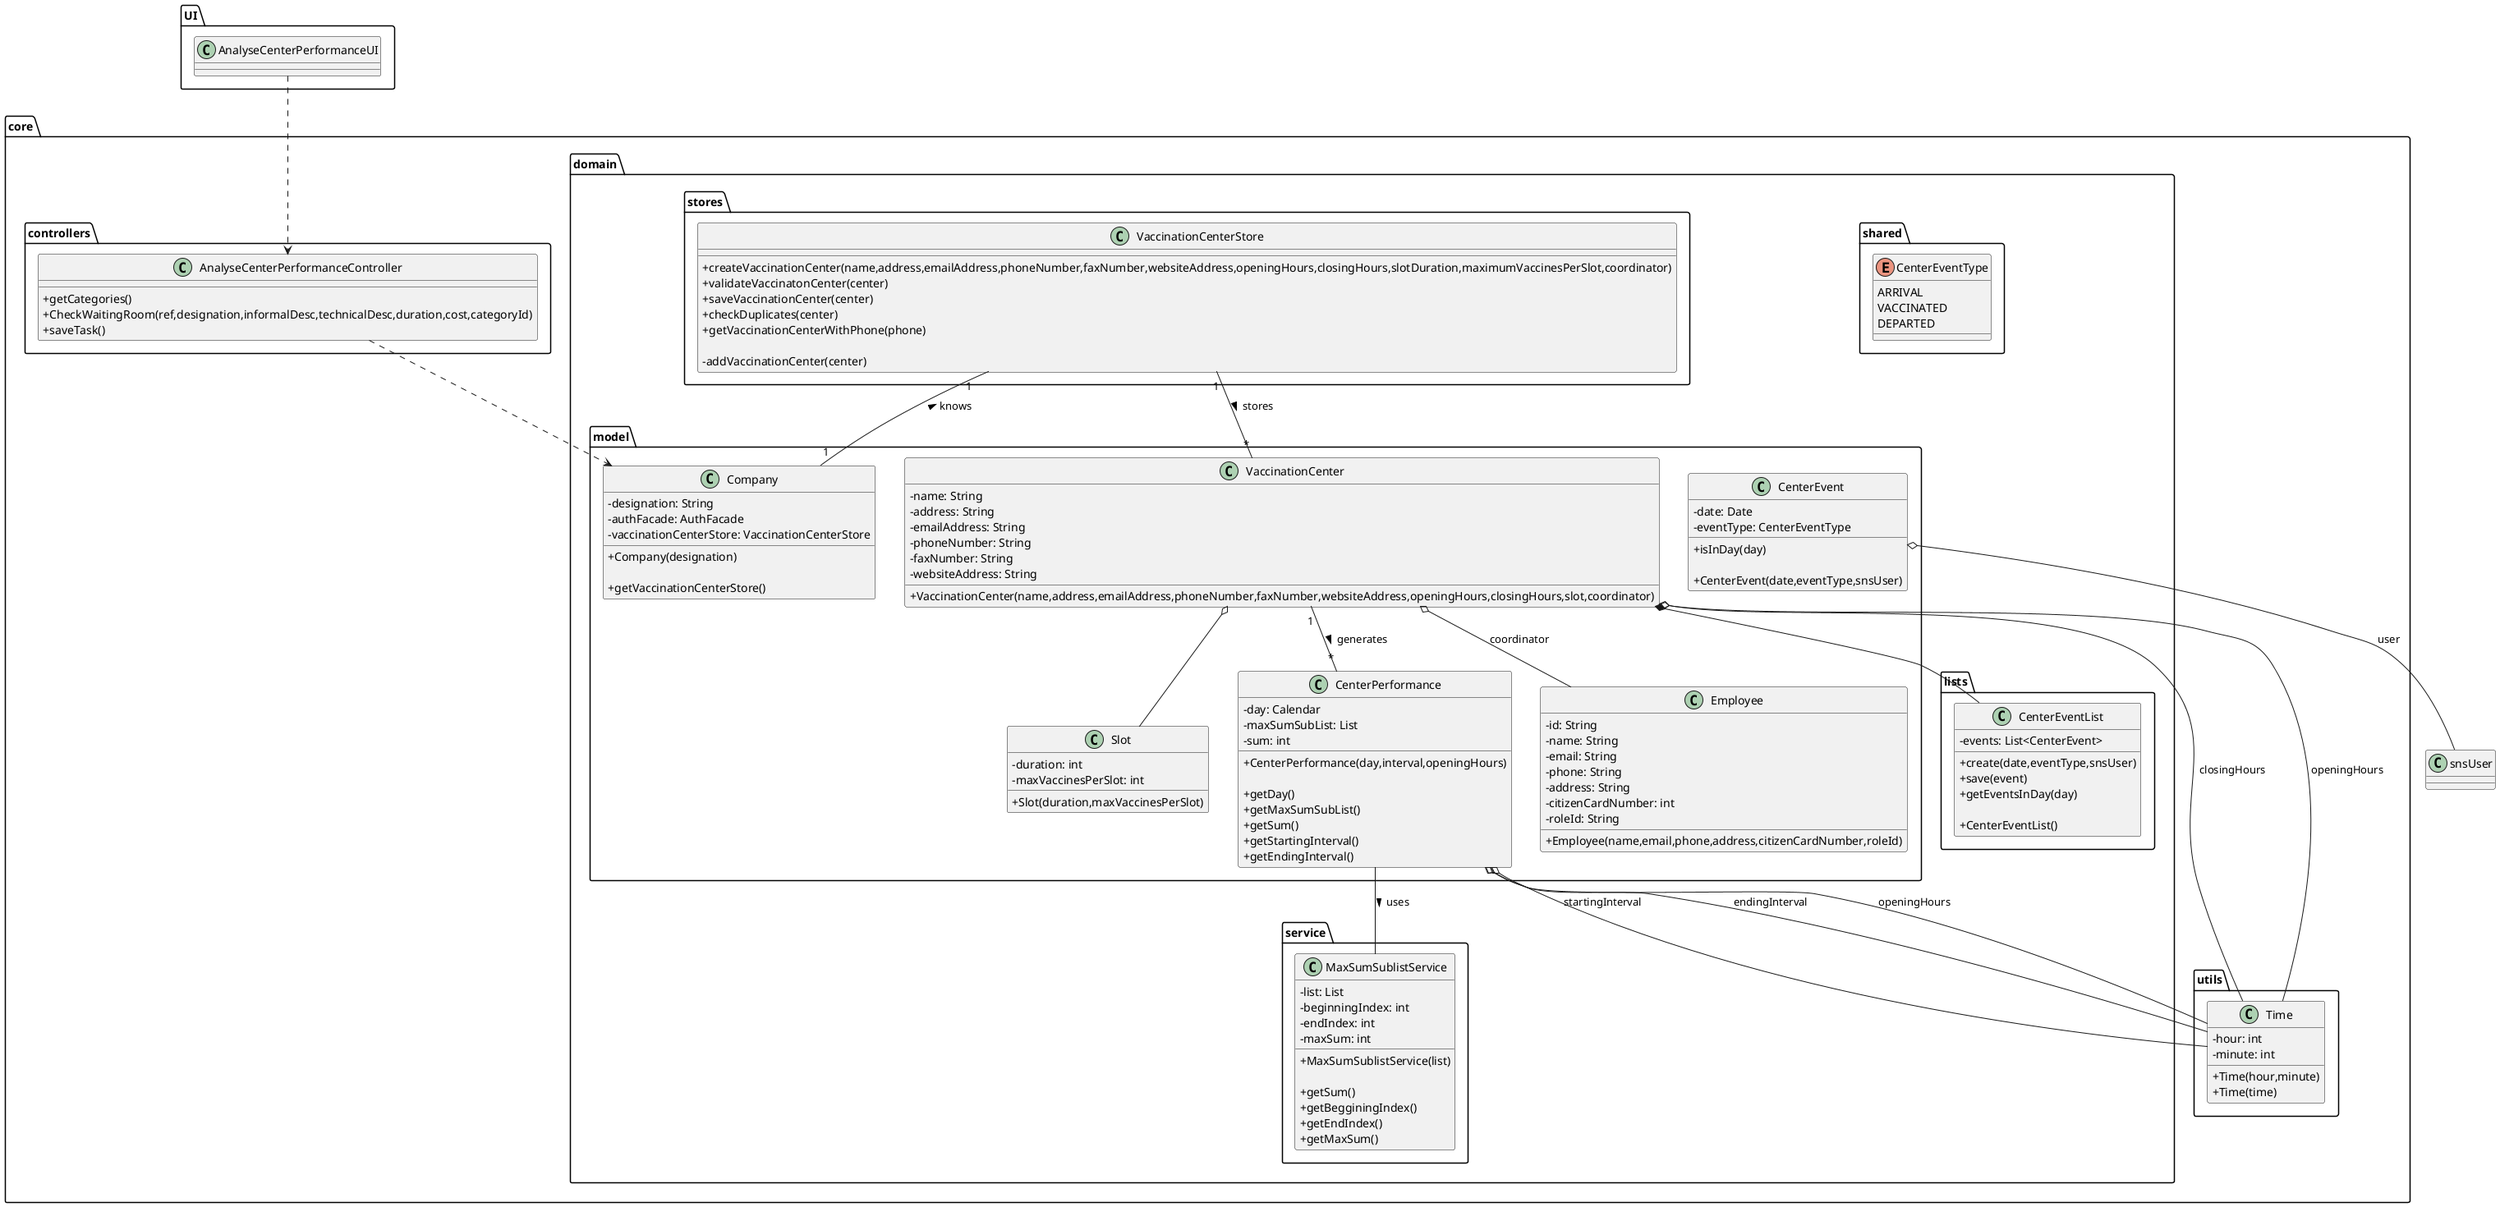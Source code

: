 @startuml
skinparam classAttributeIconSize 0

package UI {
  class AnalyseCenterPerformanceUI {}
}

package core {
  package domain {
    package shared {
      enum CenterEventType {
        ARRIVAL
        VACCINATED
        DEPARTED
      }
    }

    package stores {
      class VaccinationCenterStore {
        +createVaccinationCenter(name,address,emailAddress,phoneNumber,faxNumber,websiteAddress,openingHours,closingHours,slotDuration,maximumVaccinesPerSlot,coordinator)
        +validateVaccinatonCenter(center)
        +saveVaccinationCenter(center)
        +checkDuplicates(center)
        +getVaccinationCenterWithPhone(phone)

        -addVaccinationCenter(center)
      }
    }

    package lists {
      class CenterEventList {
        - events: List<CenterEvent>

        + create(date,eventType,snsUser)
        + save(event)
        + getEventsInDay(day)

        +CenterEventList()
      }
    }

    package model {
      class VaccinationCenter {
        - name: String
        - address: String
        - emailAddress: String
        - phoneNumber: String
        - faxNumber: String
        - websiteAddress: String
        
        +VaccinationCenter(name,address,emailAddress,phoneNumber,faxNumber,websiteAddress,openingHours,closingHours,slot,coordinator)
      }

      class Employee {
        -id: String 
        -name: String 
        -email: String 
        -phone: String 
        -address: String 
        -citizenCardNumber: int 
        -roleId: String 

        +Employee(name,email,phone,address,citizenCardNumber,roleId)
      }

      class CenterEvent {
        - date: Date
        - eventType: CenterEventType

        + isInDay(day)

        + CenterEvent(date,eventType,snsUser)
      }

      class Slot {
        -duration: int
        -maxVaccinesPerSlot: int

        +Slot(duration,maxVaccinesPerSlot)
      }

      class CenterPerformance {
        - day: Calendar
        - maxSumSubList: List
        - sum: int

        +CenterPerformance(day,interval,openingHours)

        +getDay()
        +getMaxSumSubList()
        +getSum()
        +getStartingInterval()
        +getEndingInterval()
      }

      class Company {
        -designation: String
        -authFacade: AuthFacade
        -vaccinationCenterStore: VaccinationCenterStore
        
        +Company(designation)

        +getVaccinationCenterStore()
      }
    }

    package service {
      class MaxSumSublistService {
        - list: List
        - beginningIndex: int
        - endIndex: int
        - maxSum: int

        +MaxSumSublistService(list)

        +getSum()
        +getBegginingIndex()
        +getEndIndex()
        +getMaxSum()
      }
    }
  }

  package controllers {
    class AnalyseCenterPerformanceController {
      +getCategories()
      +CheckWaitingRoom(ref,designation,informalDesc,technicalDesc,duration,cost,categoryId)
      +saveTask()
    }
  }

  package utils {
    class Time {
      - hour: int
      - minute: int
      
      +Time(hour,minute)
      +Time(time)
    }
  }
}

AnalyseCenterPerformanceUI ..> AnalyseCenterPerformanceController
AnalyseCenterPerformanceController ..> Company

VaccinationCenter o-- Employee : coordinator
VaccinationCenter o-- Time : openingHours
VaccinationCenter o-- Time : closingHours
VaccinationCenter o-- Slot
VaccinationCenter *-- CenterEventList

VaccinationCenter "1" -- "*" CenterPerformance : generates >

CenterPerformance o-- Time : startingInterval
CenterPerformance o-- Time : endingInterval
CenterPerformance o-- Time : openingHours

CenterPerformance -- MaxSumSublistService : uses >

CenterEvent o-- snsUser : user

VaccinationCenterStore "1" -- "*" VaccinationCenter : stores >

Company "1" -- "1" VaccinationCenterStore : knows >

@enduml
